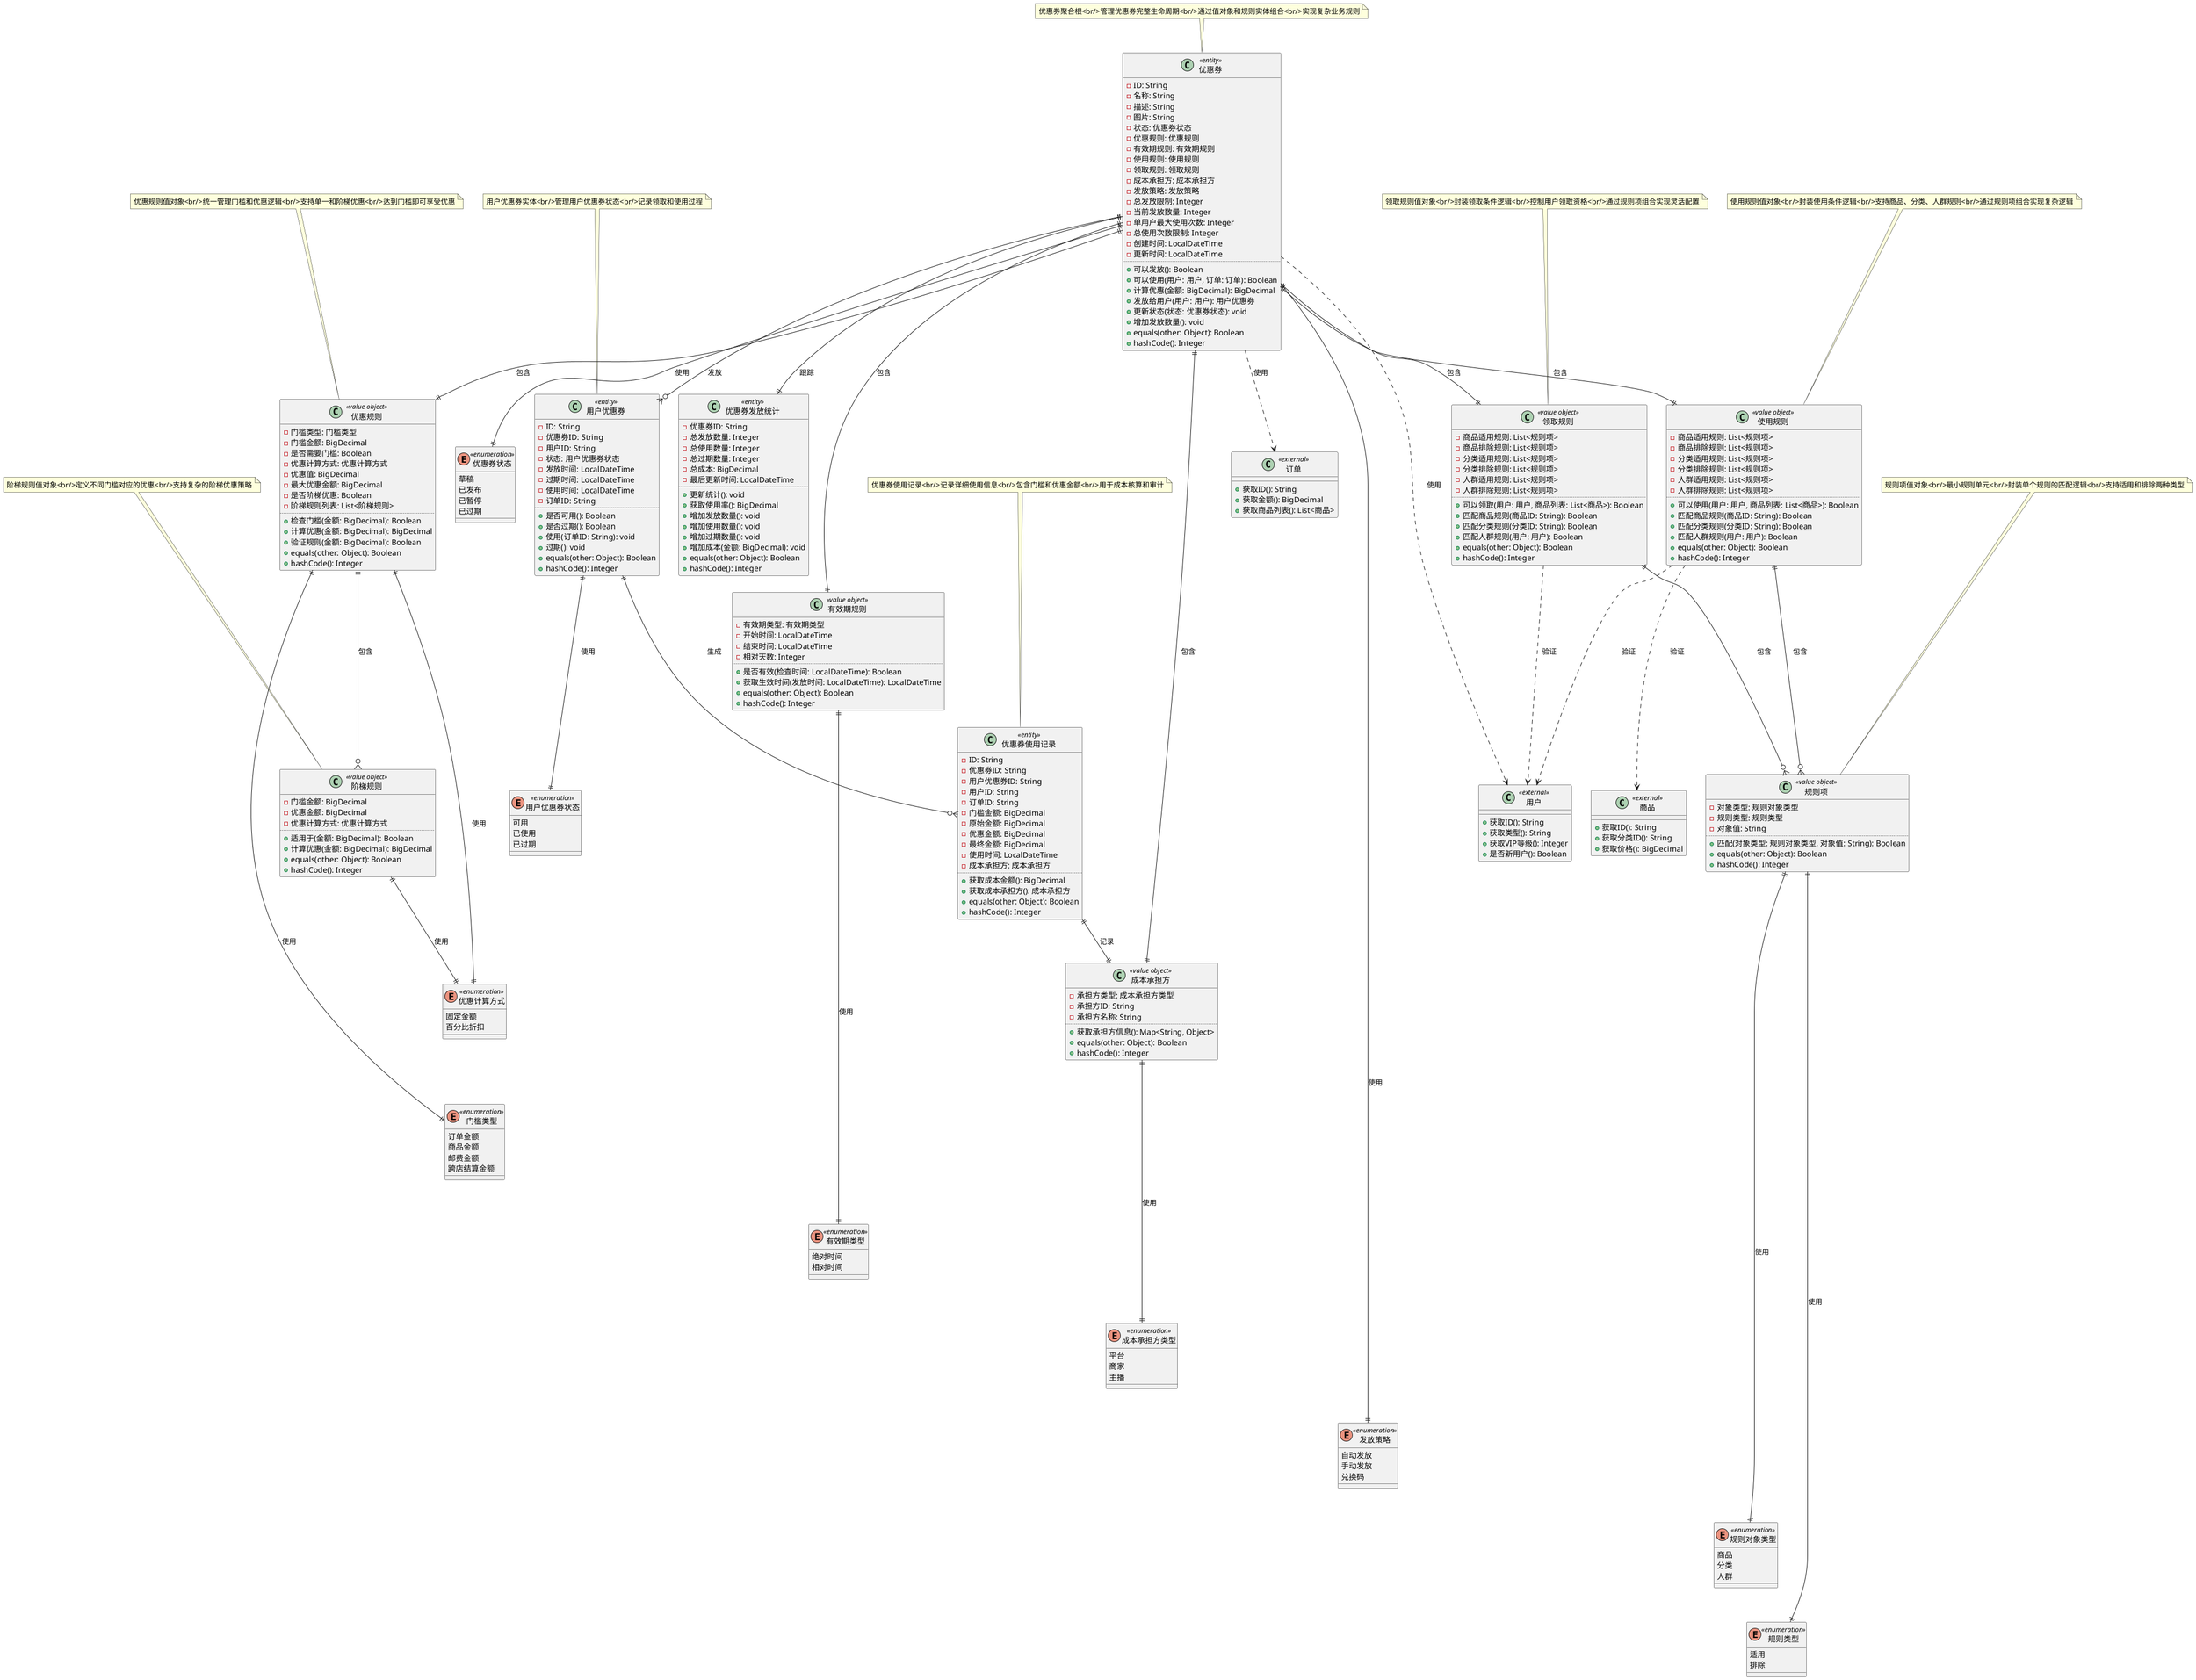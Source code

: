 @startuml 优惠券领域模型

' 枚举定义
enum 优惠券状态 <<enumeration>> {
    草稿
    已发布
    已暂停
    已过期
}

enum 用户优惠券状态 <<enumeration>> {
    可用
    已使用
    已过期
}

enum 优惠计算方式 <<enumeration>> {
    固定金额
    百分比折扣
}

enum 门槛类型 <<enumeration>> {
    订单金额
    商品金额
    邮费金额
    跨店结算金额
}

enum 有效期类型 <<enumeration>> {
    绝对时间
    相对时间
}

enum 成本承担方类型 <<enumeration>> {
    平台
    商家
    主播
}

enum 发放策略 <<enumeration>> {
    自动发放
    手动发放
    兑换码
}

enum 规则对象类型 <<enumeration>> {
    商品
    分类
    人群
}

enum 规则类型 <<enumeration>> {
    适用
    排除
}

' 值对象
class 优惠规则 <<value object>> {
    -门槛类型: 门槛类型
    -门槛金额: BigDecimal
    -是否需要门槛: Boolean
    -优惠计算方式: 优惠计算方式
    -优惠值: BigDecimal
    -最大优惠金额: BigDecimal
    -是否阶梯优惠: Boolean
    -阶梯规则列表: List<阶梯规则>
    ..
    +检查门槛(金额: BigDecimal): Boolean
    +计算优惠(金额: BigDecimal): BigDecimal
    +验证规则(金额: BigDecimal): Boolean
    +equals(other: Object): Boolean
    +hashCode(): Integer
}

class 阶梯规则 <<value object>> {
    -门槛金额: BigDecimal
    -优惠金额: BigDecimal
    -优惠计算方式: 优惠计算方式
    ..
    +适用于(金额: BigDecimal): Boolean
    +计算优惠(金额: BigDecimal): BigDecimal
    +equals(other: Object): Boolean
    +hashCode(): Integer
}

class 有效期规则 <<value object>> {
    -有效期类型: 有效期类型
    -开始时间: LocalDateTime
    -结束时间: LocalDateTime
    -相对天数: Integer
    ..
    +是否有效(检查时间: LocalDateTime): Boolean
    +获取生效时间(发放时间: LocalDateTime): LocalDateTime
    +equals(other: Object): Boolean
    +hashCode(): Integer
}

class 成本承担方 <<value object>> {
    -承担方类型: 成本承担方类型
    -承担方ID: String
    -承担方名称: String
    ..
    +获取承担方信息(): Map<String, Object>
    +equals(other: Object): Boolean
    +hashCode(): Integer
}

' 实体
class 优惠券 <<entity>> {
    -ID: String
    -名称: String
    -描述: String
    -图片: String
    -状态: 优惠券状态
    -优惠规则: 优惠规则
    -有效期规则: 有效期规则
    -使用规则: 使用规则
    -领取规则: 领取规则
    -成本承担方: 成本承担方
    -发放策略: 发放策略
    -总发放限制: Integer
    -当前发放数量: Integer
    -单用户最大使用次数: Integer
    -总使用次数限制: Integer
    -创建时间: LocalDateTime
    -更新时间: LocalDateTime
    ..
    +可以发放(): Boolean
    +可以使用(用户: 用户, 订单: 订单): Boolean
    +计算优惠(金额: BigDecimal): BigDecimal
    +发放给用户(用户: 用户): 用户优惠券
    +更新状态(状态: 优惠券状态): void
    +增加发放数量(): void
    +equals(other: Object): Boolean
    +hashCode(): Integer
}

class 使用规则 <<value object>> {
    -商品适用规则: List<规则项>
    -商品排除规则: List<规则项>
    -分类适用规则: List<规则项>
    -分类排除规则: List<规则项>
    -人群适用规则: List<规则项>
    -人群排除规则: List<规则项>
    ..
    +可以使用(用户: 用户, 商品列表: List<商品>): Boolean
    +匹配商品规则(商品ID: String): Boolean
    +匹配分类规则(分类ID: String): Boolean
    +匹配人群规则(用户: 用户): Boolean
    +equals(other: Object): Boolean
    +hashCode(): Integer
}

class 领取规则 <<value object>> {
    -商品适用规则: List<规则项>
    -商品排除规则: List<规则项>
    -分类适用规则: List<规则项>
    -分类排除规则: List<规则项>
    -人群适用规则: List<规则项>
    -人群排除规则: List<规则项>
    ..
    +可以领取(用户: 用户, 商品列表: List<商品>): Boolean
    +匹配商品规则(商品ID: String): Boolean
    +匹配分类规则(分类ID: String): Boolean
    +匹配人群规则(用户: 用户): Boolean
    +equals(other: Object): Boolean
    +hashCode(): Integer
}

class 规则项 <<value object>> {
    -对象类型: 规则对象类型
    -规则类型: 规则类型
    -对象值: String
    ..
    +匹配(对象类型: 规则对象类型, 对象值: String): Boolean
    +equals(other: Object): Boolean
    +hashCode(): Integer
}

class 用户优惠券 <<entity>> {
    -ID: String
    -优惠券ID: String
    -用户ID: String
    -状态: 用户优惠券状态
    -发放时间: LocalDateTime
    -过期时间: LocalDateTime
    -使用时间: LocalDateTime
    -订单ID: String
    ..
    +是否可用(): Boolean
    +是否过期(): Boolean
    +使用(订单ID: String): void
    +过期(): void
    +equals(other: Object): Boolean
    +hashCode(): Integer
}

class 优惠券使用记录 <<entity>> {
    -ID: String
    -优惠券ID: String
    -用户优惠券ID: String
    -用户ID: String
    -订单ID: String
    -门槛金额: BigDecimal
    -原始金额: BigDecimal
    -优惠金额: BigDecimal
    -最终金额: BigDecimal
    -使用时间: LocalDateTime
    -成本承担方: 成本承担方
    ..
    +获取成本金额(): BigDecimal
    +获取成本承担方(): 成本承担方
    +equals(other: Object): Boolean
    +hashCode(): Integer
}

class 优惠券发放统计 <<entity>> {
    -优惠券ID: String
    -总发放数量: Integer
    -总使用数量: Integer
    -总过期数量: Integer
    -总成本: BigDecimal
    -最后更新时间: LocalDateTime
    ..
    +更新统计(): void
    +获取使用率(): BigDecimal
    +增加发放数量(): void
    +增加使用数量(): void
    +增加过期数量(): void
    +增加成本(金额: BigDecimal): void
    +equals(other: Object): Boolean
    +hashCode(): Integer
}

' 外部实体引用
class 用户 <<external>> {
    +获取ID(): String
    +获取类型(): String
    +获取VIP等级(): Integer
    +是否新用户(): Boolean
}

class 订单 <<external>> {
    +获取ID(): String
    +获取金额(): BigDecimal
    +获取商品列表(): List<商品>
}

class 商品 <<external>> {
    +获取ID(): String
    +获取分类ID(): String
    +获取价格(): BigDecimal
}

' 关系定义
优惠券 ||--|| 优惠规则 : 包含
优惠券 ||--|| 有效期规则 : 包含
优惠券 ||--|| 使用规则 : 包含
优惠券 ||--|| 领取规则 : 包含
优惠券 ||--|| 成本承担方 : 包含
优惠券 ||--o{ 用户优惠券 : 发放
用户优惠券 ||--o{ 优惠券使用记录 : 生成
优惠券 ||--|| 优惠券发放统计 : 跟踪

优惠券使用记录 ||--|| 成本承担方 : 记录

优惠规则 ||--o{ 阶梯规则 : 包含
使用规则 ||--o{ 规则项 : 包含
领取规则 ||--o{ 规则项 : 包含

' 依赖关系
优惠券 ..> 用户 : 使用
优惠券 ..> 订单 : 使用
使用规则 ..> 用户 : 验证
使用规则 ..> 商品 : 验证
领取规则 ..> 用户 : 验证

' 枚举关系
优惠规则 ||--|| 优惠计算方式 : 使用
优惠规则 ||--|| 门槛类型 : 使用
阶梯规则 ||--|| 优惠计算方式 : 使用
有效期规则 ||--|| 有效期类型 : 使用
成本承担方 ||--|| 成本承担方类型 : 使用
优惠券 ||--|| 优惠券状态 : 使用
优惠券 ||--|| 发放策略 : 使用
用户优惠券 ||--|| 用户优惠券状态 : 使用
规则项 ||--|| 规则对象类型 : 使用
规则项 ||--|| 规则类型 : 使用

' 样式定义
优惠券状态 -[hidden]- 用户优惠券状态
用户优惠券状态 -[hidden]- 优惠计算方式
优惠计算方式 -[hidden]- 门槛类型
门槛类型 -[hidden]- 有效期类型
有效期类型 -[hidden]- 成本承担方类型
成本承担方类型 -[hidden]- 发放策略
发放策略 -[hidden]- 规则对象类型
规则对象类型 -[hidden]- 规则类型

' 注释
note top of 优惠券 : 优惠券聚合根<br/>管理优惠券完整生命周期<br/>通过值对象和规则实体组合<br/>实现复杂业务规则

note top of 使用规则 : 使用规则值对象<br/>封装使用条件逻辑<br/>支持商品、分类、人群规则<br/>通过规则项组合实现复杂逻辑

note top of 领取规则 : 领取规则值对象<br/>封装领取条件逻辑<br/>控制用户领取资格<br/>通过规则项组合实现灵活配置

note top of 规则项 : 规则项值对象<br/>最小规则单元<br/>封装单个规则的匹配逻辑<br/>支持适用和排除两种类型

note top of 用户优惠券 : 用户优惠券实体<br/>管理用户优惠券状态<br/>记录领取和使用过程

note top of 优惠券使用记录 : 优惠券使用记录<br/>记录详细使用信息<br/>包含门槛和优惠金额<br/>用于成本核算和审计

note top of 优惠规则 : 优惠规则值对象<br/>统一管理门槛和优惠逻辑<br/>支持单一和阶梯优惠<br/>达到门槛即可享受优惠

note top of 阶梯规则 : 阶梯规则值对象<br/>定义不同门槛对应的优惠<br/>支持复杂的阶梯优惠策略

@enduml 